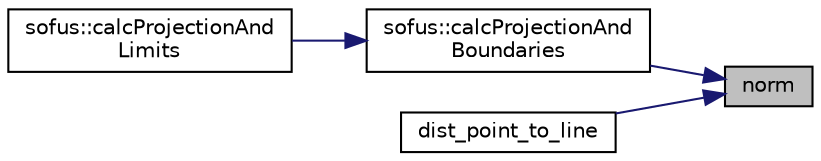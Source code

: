 digraph "norm"
{
 // LATEX_PDF_SIZE
  edge [fontname="Helvetica",fontsize="10",labelfontname="Helvetica",labelfontsize="10"];
  node [fontname="Helvetica",fontsize="10",shape=record];
  rankdir="RL";
  Node1 [label="norm",height=0.2,width=0.4,color="black", fillcolor="grey75", style="filled", fontcolor="black",tooltip=" "];
  Node1 -> Node2 [dir="back",color="midnightblue",fontsize="10",style="solid",fontname="Helvetica"];
  Node2 [label="sofus::calcProjectionAnd\lBoundaries",height=0.2,width=0.4,color="black", fillcolor="white", style="filled",URL="$d0/dd1/namespacesofus.html#aa12727e54bbbaa1d991171170683b768",tooltip=" "];
  Node2 -> Node3 [dir="back",color="midnightblue",fontsize="10",style="solid",fontname="Helvetica"];
  Node3 [label="sofus::calcProjectionAnd\lLimits",height=0.2,width=0.4,color="black", fillcolor="white", style="filled",URL="$d0/dd1/namespacesofus.html#aee093d4030f5d980085610ccb7e3897f",tooltip=" "];
  Node1 -> Node4 [dir="back",color="midnightblue",fontsize="10",style="solid",fontname="Helvetica"];
  Node4 [label="dist_point_to_line",height=0.2,width=0.4,color="black", fillcolor="white", style="filled",URL="$d7/d45/namespacesps.html#a80e33ee8c89a8f7e3996fc5bda0940f3",tooltip=" "];
}
